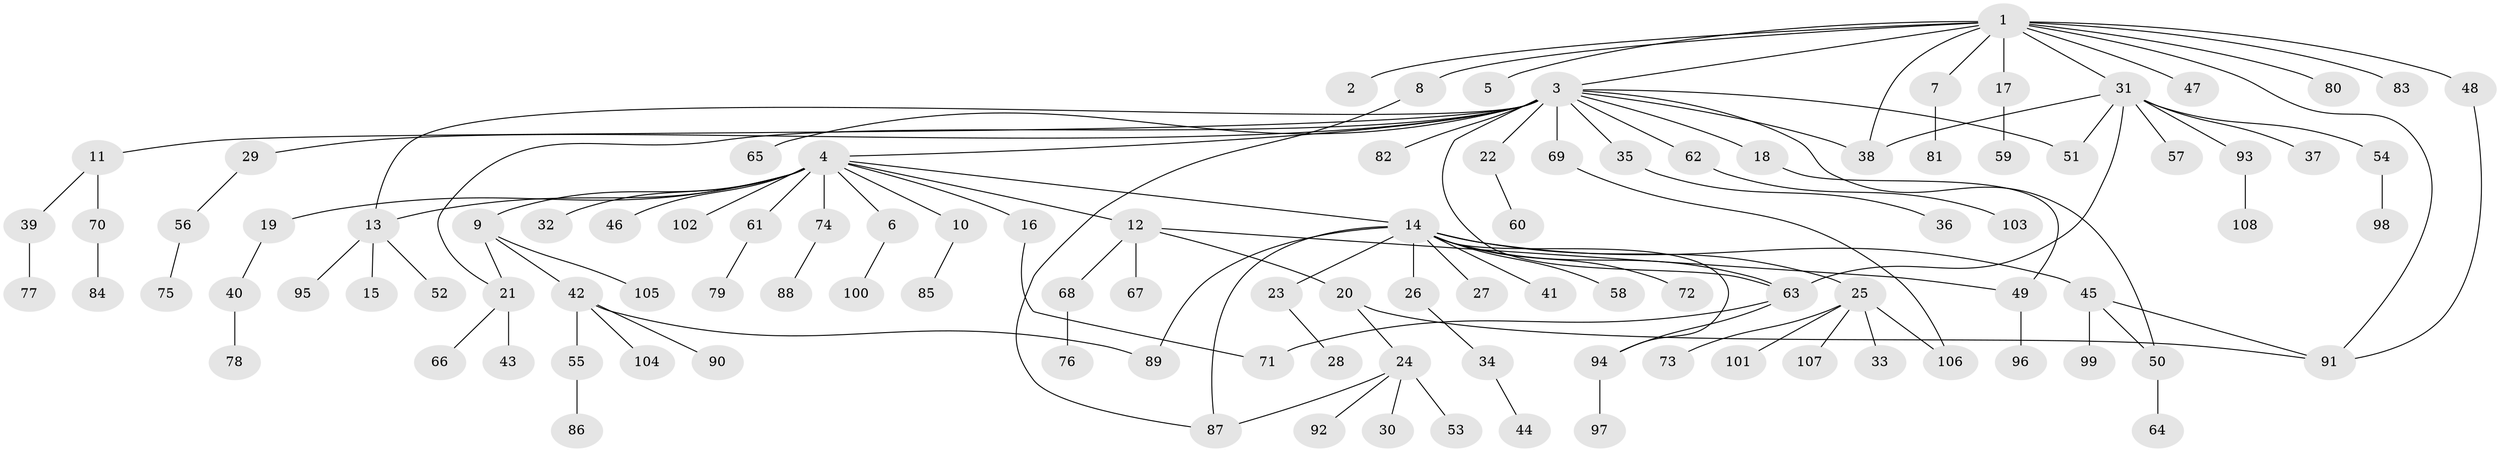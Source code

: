 // coarse degree distribution, {12: 0.01282051282051282, 1: 0.5897435897435898, 17: 0.02564102564102564, 2: 0.20512820512820512, 3: 0.0641025641025641, 4: 0.05128205128205128, 15: 0.01282051282051282, 5: 0.01282051282051282, 7: 0.01282051282051282, 6: 0.01282051282051282}
// Generated by graph-tools (version 1.1) at 2025/23/03/03/25 07:23:55]
// undirected, 108 vertices, 125 edges
graph export_dot {
graph [start="1"]
  node [color=gray90,style=filled];
  1;
  2;
  3;
  4;
  5;
  6;
  7;
  8;
  9;
  10;
  11;
  12;
  13;
  14;
  15;
  16;
  17;
  18;
  19;
  20;
  21;
  22;
  23;
  24;
  25;
  26;
  27;
  28;
  29;
  30;
  31;
  32;
  33;
  34;
  35;
  36;
  37;
  38;
  39;
  40;
  41;
  42;
  43;
  44;
  45;
  46;
  47;
  48;
  49;
  50;
  51;
  52;
  53;
  54;
  55;
  56;
  57;
  58;
  59;
  60;
  61;
  62;
  63;
  64;
  65;
  66;
  67;
  68;
  69;
  70;
  71;
  72;
  73;
  74;
  75;
  76;
  77;
  78;
  79;
  80;
  81;
  82;
  83;
  84;
  85;
  86;
  87;
  88;
  89;
  90;
  91;
  92;
  93;
  94;
  95;
  96;
  97;
  98;
  99;
  100;
  101;
  102;
  103;
  104;
  105;
  106;
  107;
  108;
  1 -- 2;
  1 -- 3;
  1 -- 5;
  1 -- 7;
  1 -- 8;
  1 -- 17;
  1 -- 31;
  1 -- 38;
  1 -- 47;
  1 -- 48;
  1 -- 80;
  1 -- 83;
  1 -- 91;
  3 -- 4;
  3 -- 11;
  3 -- 13;
  3 -- 18;
  3 -- 21;
  3 -- 22;
  3 -- 29;
  3 -- 35;
  3 -- 38;
  3 -- 50;
  3 -- 51;
  3 -- 62;
  3 -- 63;
  3 -- 65;
  3 -- 69;
  3 -- 82;
  4 -- 6;
  4 -- 9;
  4 -- 10;
  4 -- 12;
  4 -- 13;
  4 -- 14;
  4 -- 16;
  4 -- 19;
  4 -- 32;
  4 -- 46;
  4 -- 61;
  4 -- 74;
  4 -- 102;
  6 -- 100;
  7 -- 81;
  8 -- 87;
  9 -- 21;
  9 -- 42;
  9 -- 105;
  10 -- 85;
  11 -- 39;
  11 -- 70;
  12 -- 20;
  12 -- 49;
  12 -- 67;
  12 -- 68;
  13 -- 15;
  13 -- 52;
  13 -- 95;
  14 -- 23;
  14 -- 25;
  14 -- 26;
  14 -- 27;
  14 -- 41;
  14 -- 45;
  14 -- 58;
  14 -- 63;
  14 -- 72;
  14 -- 87;
  14 -- 89;
  14 -- 94;
  16 -- 71;
  17 -- 59;
  18 -- 49;
  19 -- 40;
  20 -- 24;
  20 -- 91;
  21 -- 43;
  21 -- 66;
  22 -- 60;
  23 -- 28;
  24 -- 30;
  24 -- 53;
  24 -- 87;
  24 -- 92;
  25 -- 33;
  25 -- 73;
  25 -- 101;
  25 -- 106;
  25 -- 107;
  26 -- 34;
  29 -- 56;
  31 -- 37;
  31 -- 38;
  31 -- 51;
  31 -- 54;
  31 -- 57;
  31 -- 63;
  31 -- 93;
  34 -- 44;
  35 -- 36;
  39 -- 77;
  40 -- 78;
  42 -- 55;
  42 -- 89;
  42 -- 90;
  42 -- 104;
  45 -- 50;
  45 -- 91;
  45 -- 99;
  48 -- 91;
  49 -- 96;
  50 -- 64;
  54 -- 98;
  55 -- 86;
  56 -- 75;
  61 -- 79;
  62 -- 103;
  63 -- 71;
  63 -- 94;
  68 -- 76;
  69 -- 106;
  70 -- 84;
  74 -- 88;
  93 -- 108;
  94 -- 97;
}

